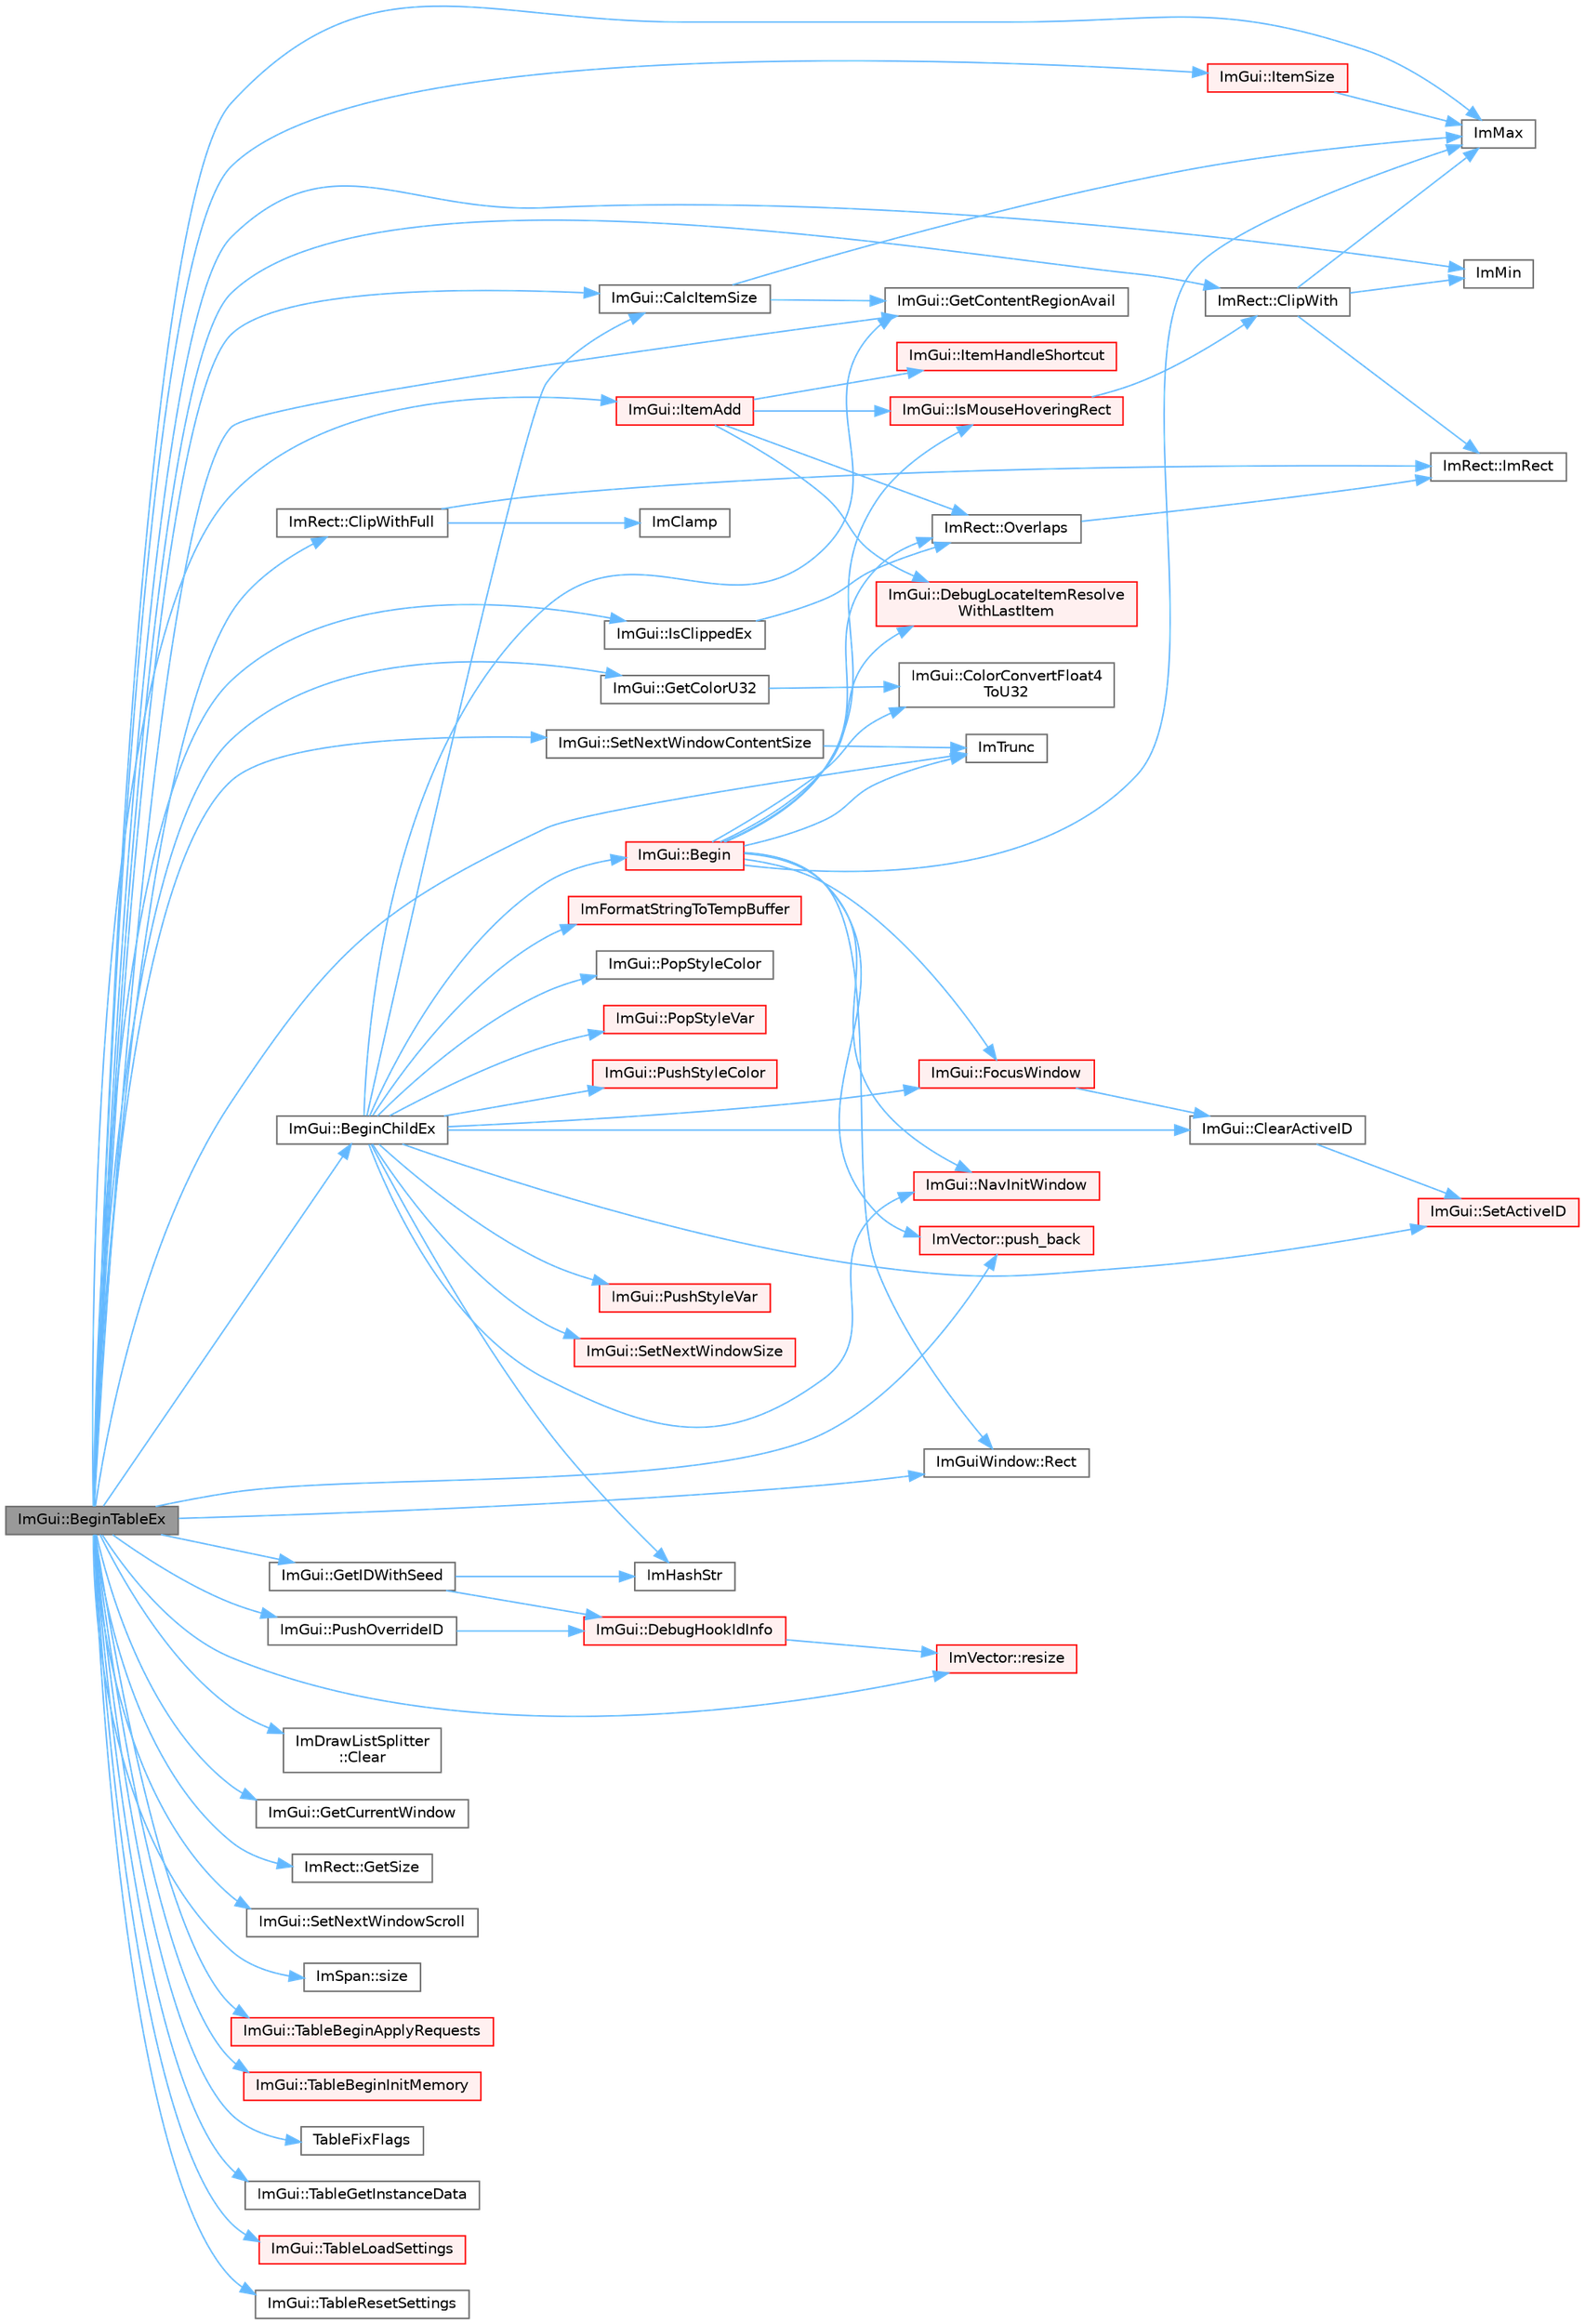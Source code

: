 digraph "ImGui::BeginTableEx"
{
 // LATEX_PDF_SIZE
  bgcolor="transparent";
  edge [fontname=Helvetica,fontsize=10,labelfontname=Helvetica,labelfontsize=10];
  node [fontname=Helvetica,fontsize=10,shape=box,height=0.2,width=0.4];
  rankdir="LR";
  Node1 [id="Node000001",label="ImGui::BeginTableEx",height=0.2,width=0.4,color="gray40", fillcolor="grey60", style="filled", fontcolor="black",tooltip=" "];
  Node1 -> Node2 [id="edge1_Node000001_Node000002",color="steelblue1",style="solid",tooltip=" "];
  Node2 [id="Node000002",label="ImGui::BeginChildEx",height=0.2,width=0.4,color="grey40", fillcolor="white", style="filled",URL="$namespace_im_gui.html#ac36ecce0443f0b45a48484d85f653ae2",tooltip=" "];
  Node2 -> Node3 [id="edge2_Node000002_Node000003",color="steelblue1",style="solid",tooltip=" "];
  Node3 [id="Node000003",label="ImGui::Begin",height=0.2,width=0.4,color="red", fillcolor="#FFF0F0", style="filled",URL="$namespace_im_gui.html#a581e58db0bc930bafa4a5d23093a2b99",tooltip=" "];
  Node3 -> Node90 [id="edge3_Node000003_Node000090",color="steelblue1",style="solid",tooltip=" "];
  Node90 [id="Node000090",label="ImGui::ColorConvertFloat4\lToU32",height=0.2,width=0.4,color="grey40", fillcolor="white", style="filled",URL="$namespace_im_gui.html#abe2691de0b1a71c774ab24cc91564a94",tooltip=" "];
  Node3 -> Node112 [id="edge4_Node000003_Node000112",color="steelblue1",style="solid",tooltip=" "];
  Node112 [id="Node000112",label="ImGui::DebugLocateItemResolve\lWithLastItem",height=0.2,width=0.4,color="red", fillcolor="#FFF0F0", style="filled",URL="$namespace_im_gui.html#ae8ab0d7dfc90af8e82db3ed9e7829219",tooltip=" "];
  Node3 -> Node32 [id="edge5_Node000003_Node000032",color="steelblue1",style="solid",tooltip=" "];
  Node32 [id="Node000032",label="ImGui::FocusWindow",height=0.2,width=0.4,color="red", fillcolor="#FFF0F0", style="filled",URL="$namespace_im_gui.html#a27aa6f2f3aa11778c6d023b1b223f262",tooltip=" "];
  Node32 -> Node37 [id="edge6_Node000032_Node000037",color="steelblue1",style="solid",tooltip=" "];
  Node37 [id="Node000037",label="ImGui::ClearActiveID",height=0.2,width=0.4,color="grey40", fillcolor="white", style="filled",URL="$namespace_im_gui.html#a17ff60ad1e2669130ac38a04d16eb354",tooltip=" "];
  Node37 -> Node38 [id="edge7_Node000037_Node000038",color="steelblue1",style="solid",tooltip=" "];
  Node38 [id="Node000038",label="ImGui::SetActiveID",height=0.2,width=0.4,color="red", fillcolor="#FFF0F0", style="filled",URL="$namespace_im_gui.html#a27b8ace13a8c421ee8405f0cbebe4ead",tooltip=" "];
  Node3 -> Node6 [id="edge8_Node000003_Node000006",color="steelblue1",style="solid",tooltip=" "];
  Node6 [id="Node000006",label="ImMax",height=0.2,width=0.4,color="grey40", fillcolor="white", style="filled",URL="$imgui__internal_8h.html#a7667efd95147d0422f140917c71a9226",tooltip=" "];
  Node3 -> Node98 [id="edge9_Node000003_Node000098",color="steelblue1",style="solid",tooltip=" "];
  Node98 [id="Node000098",label="ImTrunc",height=0.2,width=0.4,color="grey40", fillcolor="white", style="filled",URL="$imgui__internal_8h.html#a34870cae27ccd450c17ec3d3910b2da4",tooltip=" "];
  Node3 -> Node78 [id="edge10_Node000003_Node000078",color="steelblue1",style="solid",tooltip=" "];
  Node78 [id="Node000078",label="ImGui::IsMouseHoveringRect",height=0.2,width=0.4,color="red", fillcolor="#FFF0F0", style="filled",URL="$namespace_im_gui.html#ae0b8ea0e06c457316d6aed6c5b2a1c25",tooltip=" "];
  Node78 -> Node79 [id="edge11_Node000078_Node000079",color="steelblue1",style="solid",tooltip=" "];
  Node79 [id="Node000079",label="ImRect::ClipWith",height=0.2,width=0.4,color="grey40", fillcolor="white", style="filled",URL="$struct_im_rect.html#ac02d5cf6ce0358aea9ed9df43d368f3f",tooltip=" "];
  Node79 -> Node6 [id="edge12_Node000079_Node000006",color="steelblue1",style="solid",tooltip=" "];
  Node79 -> Node7 [id="edge13_Node000079_Node000007",color="steelblue1",style="solid",tooltip=" "];
  Node7 [id="Node000007",label="ImMin",height=0.2,width=0.4,color="grey40", fillcolor="white", style="filled",URL="$imgui__internal_8h.html#a7f9d7828066a9d61b5630adcdf4655d3",tooltip=" "];
  Node79 -> Node12 [id="edge14_Node000079_Node000012",color="steelblue1",style="solid",tooltip=" "];
  Node12 [id="Node000012",label="ImRect::ImRect",height=0.2,width=0.4,color="grey40", fillcolor="white", style="filled",URL="$struct_im_rect.html#a1e9548c8a334dfd32eaf4d399aa740e9",tooltip=" "];
  Node3 -> Node477 [id="edge15_Node000003_Node000477",color="steelblue1",style="solid",tooltip=" "];
  Node477 [id="Node000477",label="ImGui::NavInitWindow",height=0.2,width=0.4,color="red", fillcolor="#FFF0F0", style="filled",URL="$namespace_im_gui.html#ae46a79d836c4b223c7030ea432e3ec15",tooltip=" "];
  Node3 -> Node152 [id="edge16_Node000003_Node000152",color="steelblue1",style="solid",tooltip=" "];
  Node152 [id="Node000152",label="ImRect::Overlaps",height=0.2,width=0.4,color="grey40", fillcolor="white", style="filled",URL="$struct_im_rect.html#a0af3bade3781e5e7c6afdf71ccfb0d43",tooltip=" "];
  Node152 -> Node12 [id="edge17_Node000152_Node000012",color="steelblue1",style="solid",tooltip=" "];
  Node3 -> Node99 [id="edge18_Node000003_Node000099",color="steelblue1",style="solid",tooltip=" "];
  Node99 [id="Node000099",label="ImVector::push_back",height=0.2,width=0.4,color="red", fillcolor="#FFF0F0", style="filled",URL="$struct_im_vector.html#aab5df48e0711a48bd12f3206e08c4108",tooltip=" "];
  Node3 -> Node299 [id="edge19_Node000003_Node000299",color="steelblue1",style="solid",tooltip=" "];
  Node299 [id="Node000299",label="ImGuiWindow::Rect",height=0.2,width=0.4,color="grey40", fillcolor="white", style="filled",URL="$struct_im_gui_window.html#a147da28bf5d167cbe0a363c4a578dea1",tooltip=" "];
  Node2 -> Node516 [id="edge20_Node000002_Node000516",color="steelblue1",style="solid",tooltip=" "];
  Node516 [id="Node000516",label="ImGui::CalcItemSize",height=0.2,width=0.4,color="grey40", fillcolor="white", style="filled",URL="$namespace_im_gui.html#acaef0497f7982dd98bf215e50129cd9b",tooltip=" "];
  Node516 -> Node258 [id="edge21_Node000516_Node000258",color="steelblue1",style="solid",tooltip=" "];
  Node258 [id="Node000258",label="ImGui::GetContentRegionAvail",height=0.2,width=0.4,color="grey40", fillcolor="white", style="filled",URL="$namespace_im_gui.html#a410c8e19b2fea8b52746ca11b3930301",tooltip=" "];
  Node516 -> Node6 [id="edge22_Node000516_Node000006",color="steelblue1",style="solid",tooltip=" "];
  Node2 -> Node37 [id="edge23_Node000002_Node000037",color="steelblue1",style="solid",tooltip=" "];
  Node2 -> Node32 [id="edge24_Node000002_Node000032",color="steelblue1",style="solid",tooltip=" "];
  Node2 -> Node258 [id="edge25_Node000002_Node000258",color="steelblue1",style="solid",tooltip=" "];
  Node2 -> Node517 [id="edge26_Node000002_Node000517",color="steelblue1",style="solid",tooltip=" "];
  Node517 [id="Node000517",label="ImFormatStringToTempBuffer",height=0.2,width=0.4,color="red", fillcolor="#FFF0F0", style="filled",URL="$imgui_8cpp.html#a4f6d9c1be5c114ebb7b9400d2747bd37",tooltip=" "];
  Node2 -> Node52 [id="edge27_Node000002_Node000052",color="steelblue1",style="solid",tooltip=" "];
  Node52 [id="Node000052",label="ImHashStr",height=0.2,width=0.4,color="grey40", fillcolor="white", style="filled",URL="$imgui_8cpp.html#ab6659b5d67f7a3369e099ce890e12223",tooltip=" "];
  Node2 -> Node477 [id="edge28_Node000002_Node000477",color="steelblue1",style="solid",tooltip=" "];
  Node2 -> Node229 [id="edge29_Node000002_Node000229",color="steelblue1",style="solid",tooltip=" "];
  Node229 [id="Node000229",label="ImGui::PopStyleColor",height=0.2,width=0.4,color="grey40", fillcolor="white", style="filled",URL="$namespace_im_gui.html#a9795f730b4043a98b6254738d86efcdc",tooltip=" "];
  Node2 -> Node252 [id="edge30_Node000002_Node000252",color="steelblue1",style="solid",tooltip=" "];
  Node252 [id="Node000252",label="ImGui::PopStyleVar",height=0.2,width=0.4,color="red", fillcolor="#FFF0F0", style="filled",URL="$namespace_im_gui.html#a14116e57d81e326adef2a702e65781d4",tooltip=" "];
  Node2 -> Node231 [id="edge31_Node000002_Node000231",color="steelblue1",style="solid",tooltip=" "];
  Node231 [id="Node000231",label="ImGui::PushStyleColor",height=0.2,width=0.4,color="red", fillcolor="#FFF0F0", style="filled",URL="$namespace_im_gui.html#a77ee84afb636e05eb4b2d6eeddcc2aa8",tooltip=" "];
  Node2 -> Node520 [id="edge32_Node000002_Node000520",color="steelblue1",style="solid",tooltip=" "];
  Node520 [id="Node000520",label="ImGui::PushStyleVar",height=0.2,width=0.4,color="red", fillcolor="#FFF0F0", style="filled",URL="$namespace_im_gui.html#aab3f43009094462cf2a5eb554785949b",tooltip=" "];
  Node2 -> Node38 [id="edge33_Node000002_Node000038",color="steelblue1",style="solid",tooltip=" "];
  Node2 -> Node460 [id="edge34_Node000002_Node000460",color="steelblue1",style="solid",tooltip=" "];
  Node460 [id="Node000460",label="ImGui::SetNextWindowSize",height=0.2,width=0.4,color="red", fillcolor="#FFF0F0", style="filled",URL="$namespace_im_gui.html#ab33717bb71ef5e393ae18656fc6b229d",tooltip=" "];
  Node1 -> Node516 [id="edge35_Node000001_Node000516",color="steelblue1",style="solid",tooltip=" "];
  Node1 -> Node521 [id="edge36_Node000001_Node000521",color="steelblue1",style="solid",tooltip=" "];
  Node521 [id="Node000521",label="ImDrawListSplitter\l::Clear",height=0.2,width=0.4,color="grey40", fillcolor="white", style="filled",URL="$struct_im_draw_list_splitter.html#ac6865e5a2f180419fa282b681bf08c9c",tooltip=" "];
  Node1 -> Node79 [id="edge37_Node000001_Node000079",color="steelblue1",style="solid",tooltip=" "];
  Node1 -> Node10 [id="edge38_Node000001_Node000010",color="steelblue1",style="solid",tooltip=" "];
  Node10 [id="Node000010",label="ImRect::ClipWithFull",height=0.2,width=0.4,color="grey40", fillcolor="white", style="filled",URL="$struct_im_rect.html#a32a5aaca4161b5ffa3f352d293a449ff",tooltip=" "];
  Node10 -> Node11 [id="edge39_Node000010_Node000011",color="steelblue1",style="solid",tooltip=" "];
  Node11 [id="Node000011",label="ImClamp",height=0.2,width=0.4,color="grey40", fillcolor="white", style="filled",URL="$imgui__internal_8h.html#a6e61ede308bfd68c7434e17905a29fc8",tooltip=" "];
  Node10 -> Node12 [id="edge40_Node000010_Node000012",color="steelblue1",style="solid",tooltip=" "];
  Node1 -> Node89 [id="edge41_Node000001_Node000089",color="steelblue1",style="solid",tooltip=" "];
  Node89 [id="Node000089",label="ImGui::GetColorU32",height=0.2,width=0.4,color="grey40", fillcolor="white", style="filled",URL="$namespace_im_gui.html#a0de2d9bd347d9866511eb8d014e62556",tooltip=" "];
  Node89 -> Node90 [id="edge42_Node000089_Node000090",color="steelblue1",style="solid",tooltip=" "];
  Node1 -> Node258 [id="edge43_Node000001_Node000258",color="steelblue1",style="solid",tooltip=" "];
  Node1 -> Node88 [id="edge44_Node000001_Node000088",color="steelblue1",style="solid",tooltip=" "];
  Node88 [id="Node000088",label="ImGui::GetCurrentWindow",height=0.2,width=0.4,color="grey40", fillcolor="white", style="filled",URL="$namespace_im_gui.html#ac452417b5004ca16a814a72cff153526",tooltip=" "];
  Node1 -> Node522 [id="edge45_Node000001_Node000522",color="steelblue1",style="solid",tooltip=" "];
  Node522 [id="Node000522",label="ImGui::GetIDWithSeed",height=0.2,width=0.4,color="grey40", fillcolor="white", style="filled",URL="$namespace_im_gui.html#ab3bf101308fe641abc549bda537158f5",tooltip=" "];
  Node522 -> Node458 [id="edge46_Node000522_Node000458",color="steelblue1",style="solid",tooltip=" "];
  Node458 [id="Node000458",label="ImGui::DebugHookIdInfo",height=0.2,width=0.4,color="red", fillcolor="#FFF0F0", style="filled",URL="$namespace_im_gui.html#a5487269f4cb9fb809fd3e797411ed2d7",tooltip=" "];
  Node458 -> Node106 [id="edge47_Node000458_Node000106",color="steelblue1",style="solid",tooltip=" "];
  Node106 [id="Node000106",label="ImVector::resize",height=0.2,width=0.4,color="red", fillcolor="#FFF0F0", style="filled",URL="$struct_im_vector.html#ac371dd62e56ae486b1a5038cf07eee56",tooltip=" "];
  Node522 -> Node52 [id="edge48_Node000522_Node000052",color="steelblue1",style="solid",tooltip=" "];
  Node1 -> Node171 [id="edge49_Node000001_Node000171",color="steelblue1",style="solid",tooltip=" "];
  Node171 [id="Node000171",label="ImRect::GetSize",height=0.2,width=0.4,color="grey40", fillcolor="white", style="filled",URL="$struct_im_rect.html#ae459d9c50003058cfb34519a571aaf33",tooltip=" "];
  Node1 -> Node6 [id="edge50_Node000001_Node000006",color="steelblue1",style="solid",tooltip=" "];
  Node1 -> Node7 [id="edge51_Node000001_Node000007",color="steelblue1",style="solid",tooltip=" "];
  Node1 -> Node98 [id="edge52_Node000001_Node000098",color="steelblue1",style="solid",tooltip=" "];
  Node1 -> Node523 [id="edge53_Node000001_Node000523",color="steelblue1",style="solid",tooltip=" "];
  Node523 [id="Node000523",label="ImGui::IsClippedEx",height=0.2,width=0.4,color="grey40", fillcolor="white", style="filled",URL="$namespace_im_gui.html#a7c21c85f5c95aa4ce6c2bd28bb980d44",tooltip=" "];
  Node523 -> Node152 [id="edge54_Node000523_Node000152",color="steelblue1",style="solid",tooltip=" "];
  Node1 -> Node111 [id="edge55_Node000001_Node000111",color="steelblue1",style="solid",tooltip=" "];
  Node111 [id="Node000111",label="ImGui::ItemAdd",height=0.2,width=0.4,color="red", fillcolor="#FFF0F0", style="filled",URL="$namespace_im_gui.html#a0c2ccafc8d403c02a6590ac21157b9ac",tooltip=" "];
  Node111 -> Node112 [id="edge56_Node000111_Node000112",color="steelblue1",style="solid",tooltip=" "];
  Node111 -> Node78 [id="edge57_Node000111_Node000078",color="steelblue1",style="solid",tooltip=" "];
  Node111 -> Node126 [id="edge58_Node000111_Node000126",color="steelblue1",style="solid",tooltip=" "];
  Node126 [id="Node000126",label="ImGui::ItemHandleShortcut",height=0.2,width=0.4,color="red", fillcolor="#FFF0F0", style="filled",URL="$namespace_im_gui.html#a338deb537666a886cf3ece08c07e9fa9",tooltip=" "];
  Node111 -> Node152 [id="edge59_Node000111_Node000152",color="steelblue1",style="solid",tooltip=" "];
  Node1 -> Node172 [id="edge60_Node000001_Node000172",color="steelblue1",style="solid",tooltip=" "];
  Node172 [id="Node000172",label="ImGui::ItemSize",height=0.2,width=0.4,color="red", fillcolor="#FFF0F0", style="filled",URL="$namespace_im_gui.html#a4b5818a652d943ea54e0cec9fb3943d7",tooltip=" "];
  Node172 -> Node6 [id="edge61_Node000172_Node000006",color="steelblue1",style="solid",tooltip=" "];
  Node1 -> Node99 [id="edge62_Node000001_Node000099",color="steelblue1",style="solid",tooltip=" "];
  Node1 -> Node524 [id="edge63_Node000001_Node000524",color="steelblue1",style="solid",tooltip=" "];
  Node524 [id="Node000524",label="ImGui::PushOverrideID",height=0.2,width=0.4,color="grey40", fillcolor="white", style="filled",URL="$namespace_im_gui.html#acff64eb876d279cfe1cc6129ccd19930",tooltip=" "];
  Node524 -> Node458 [id="edge64_Node000524_Node000458",color="steelblue1",style="solid",tooltip=" "];
  Node1 -> Node299 [id="edge65_Node000001_Node000299",color="steelblue1",style="solid",tooltip=" "];
  Node1 -> Node106 [id="edge66_Node000001_Node000106",color="steelblue1",style="solid",tooltip=" "];
  Node1 -> Node525 [id="edge67_Node000001_Node000525",color="steelblue1",style="solid",tooltip=" "];
  Node525 [id="Node000525",label="ImGui::SetNextWindowContentSize",height=0.2,width=0.4,color="grey40", fillcolor="white", style="filled",URL="$namespace_im_gui.html#aae55a58c38d8e84b10eb1e8b1531372d",tooltip=" "];
  Node525 -> Node98 [id="edge68_Node000525_Node000098",color="steelblue1",style="solid",tooltip=" "];
  Node1 -> Node526 [id="edge69_Node000001_Node000526",color="steelblue1",style="solid",tooltip=" "];
  Node526 [id="Node000526",label="ImGui::SetNextWindowScroll",height=0.2,width=0.4,color="grey40", fillcolor="white", style="filled",URL="$namespace_im_gui.html#a35141137f969aced6eb213bcaa5ff623",tooltip=" "];
  Node1 -> Node527 [id="edge70_Node000001_Node000527",color="steelblue1",style="solid",tooltip=" "];
  Node527 [id="Node000527",label="ImSpan::size",height=0.2,width=0.4,color="grey40", fillcolor="white", style="filled",URL="$struct_im_span.html#a88270b885861b27640003f6a8a3effa0",tooltip=" "];
  Node1 -> Node528 [id="edge71_Node000001_Node000528",color="steelblue1",style="solid",tooltip=" "];
  Node528 [id="Node000528",label="ImGui::TableBeginApplyRequests",height=0.2,width=0.4,color="red", fillcolor="#FFF0F0", style="filled",URL="$namespace_im_gui.html#af4446a9e8b44157047d089fe4f0c738d",tooltip=" "];
  Node1 -> Node531 [id="edge72_Node000001_Node000531",color="steelblue1",style="solid",tooltip=" "];
  Node531 [id="Node000531",label="ImGui::TableBeginInitMemory",height=0.2,width=0.4,color="red", fillcolor="#FFF0F0", style="filled",URL="$namespace_im_gui.html#a41533f5f77df0241f9f4aaa17d01a0d7",tooltip=" "];
  Node1 -> Node539 [id="edge73_Node000001_Node000539",color="steelblue1",style="solid",tooltip=" "];
  Node539 [id="Node000539",label="TableFixFlags",height=0.2,width=0.4,color="grey40", fillcolor="white", style="filled",URL="$imgui__tables_8cpp.html#af637396d73d2cb591c8f868648676d7e",tooltip=" "];
  Node1 -> Node307 [id="edge74_Node000001_Node000307",color="steelblue1",style="solid",tooltip=" "];
  Node307 [id="Node000307",label="ImGui::TableGetInstanceData",height=0.2,width=0.4,color="grey40", fillcolor="white", style="filled",URL="$namespace_im_gui.html#aaf5b122b1f088db308b44508c240b05f",tooltip=" "];
  Node1 -> Node540 [id="edge75_Node000001_Node000540",color="steelblue1",style="solid",tooltip=" "];
  Node540 [id="Node000540",label="ImGui::TableLoadSettings",height=0.2,width=0.4,color="red", fillcolor="#FFF0F0", style="filled",URL="$namespace_im_gui.html#a9dbe18a196cc7e70f84cecfcb3b45c1b",tooltip=" "];
  Node1 -> Node543 [id="edge76_Node000001_Node000543",color="steelblue1",style="solid",tooltip=" "];
  Node543 [id="Node000543",label="ImGui::TableResetSettings",height=0.2,width=0.4,color="grey40", fillcolor="white", style="filled",URL="$namespace_im_gui.html#a068e3709ba63913c45a2c3177f511425",tooltip=" "];
}
